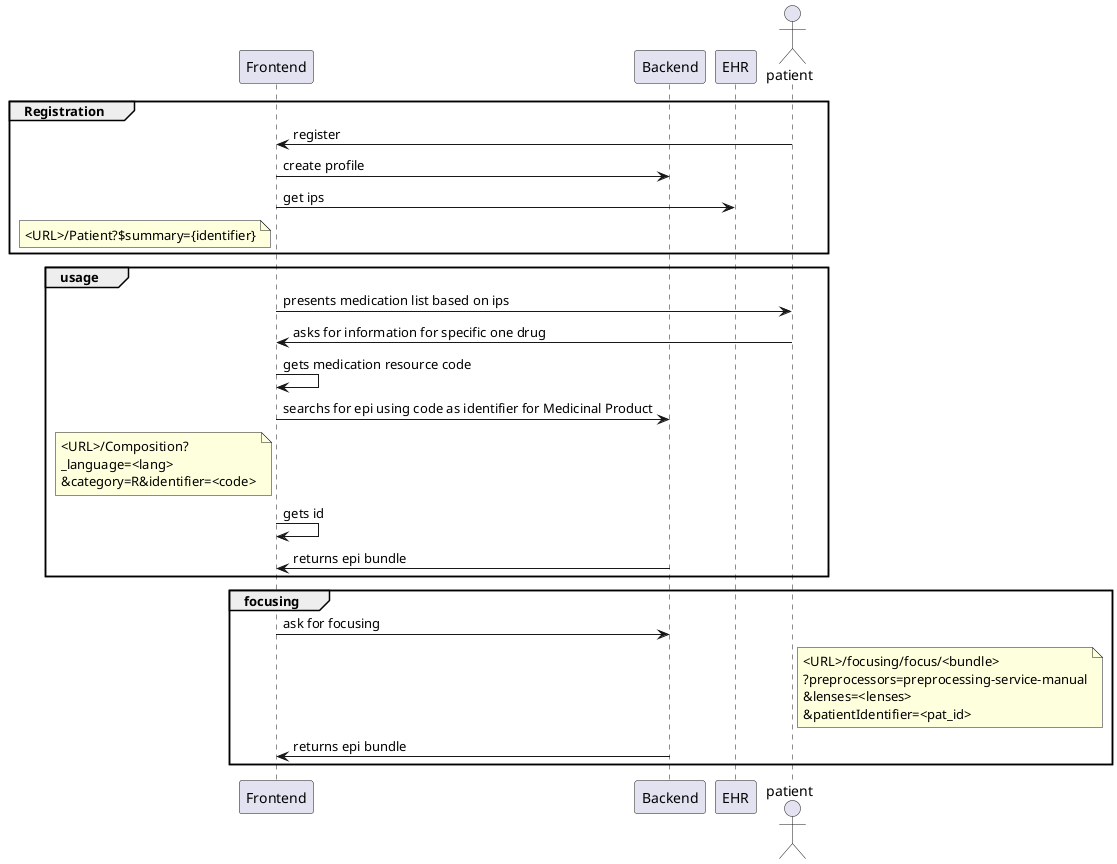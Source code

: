 @startuml
participant Frontend as fe
participant Backend as be
participant EHR as ehr
actor       patient       as pat
/'
actor       Physician       as phy

boundary    Boundary    as Foo2
control     Control     as Foo3
entity      Entity      as Foo4
collections Collections as Foo6
queue       Queue       as Foo7
Foo -> Foo5 : To database
Foo -> Foo6 : To collections
Foo -> Foo7: To queue
database    MPI    as mpi

'/
/'phy -> ehr : add information across several appointments
'/
group Registration

pat -> fe : register
fe -> be : create profile
fe -> ehr : get ips 
note left of fe : <URL>/Patient?$summary={identifier}

end


group usage
fe -> pat: presents medication list based on ips
pat -> fe : asks for information for specific one drug
fe -> fe : gets medication resource code
fe -> be: searchs for epi using code as identifier for Medicinal Product
note left of fe
 <URL>/Composition?
 _language=<lang>
 &category=R&identifier=<code>
 end note
fe -> fe: gets id
be -> fe: returns epi bundle

end

group focusing
fe -> be: ask for focusing
note right of pat 
<URL>/focusing/focus/<bundle>
?preprocessors=preprocessing-service-manual
&lenses=<lenses>
&patientIdentifier=<pat_id>
end note

be -> fe: returns epi bundle


end
@enduml